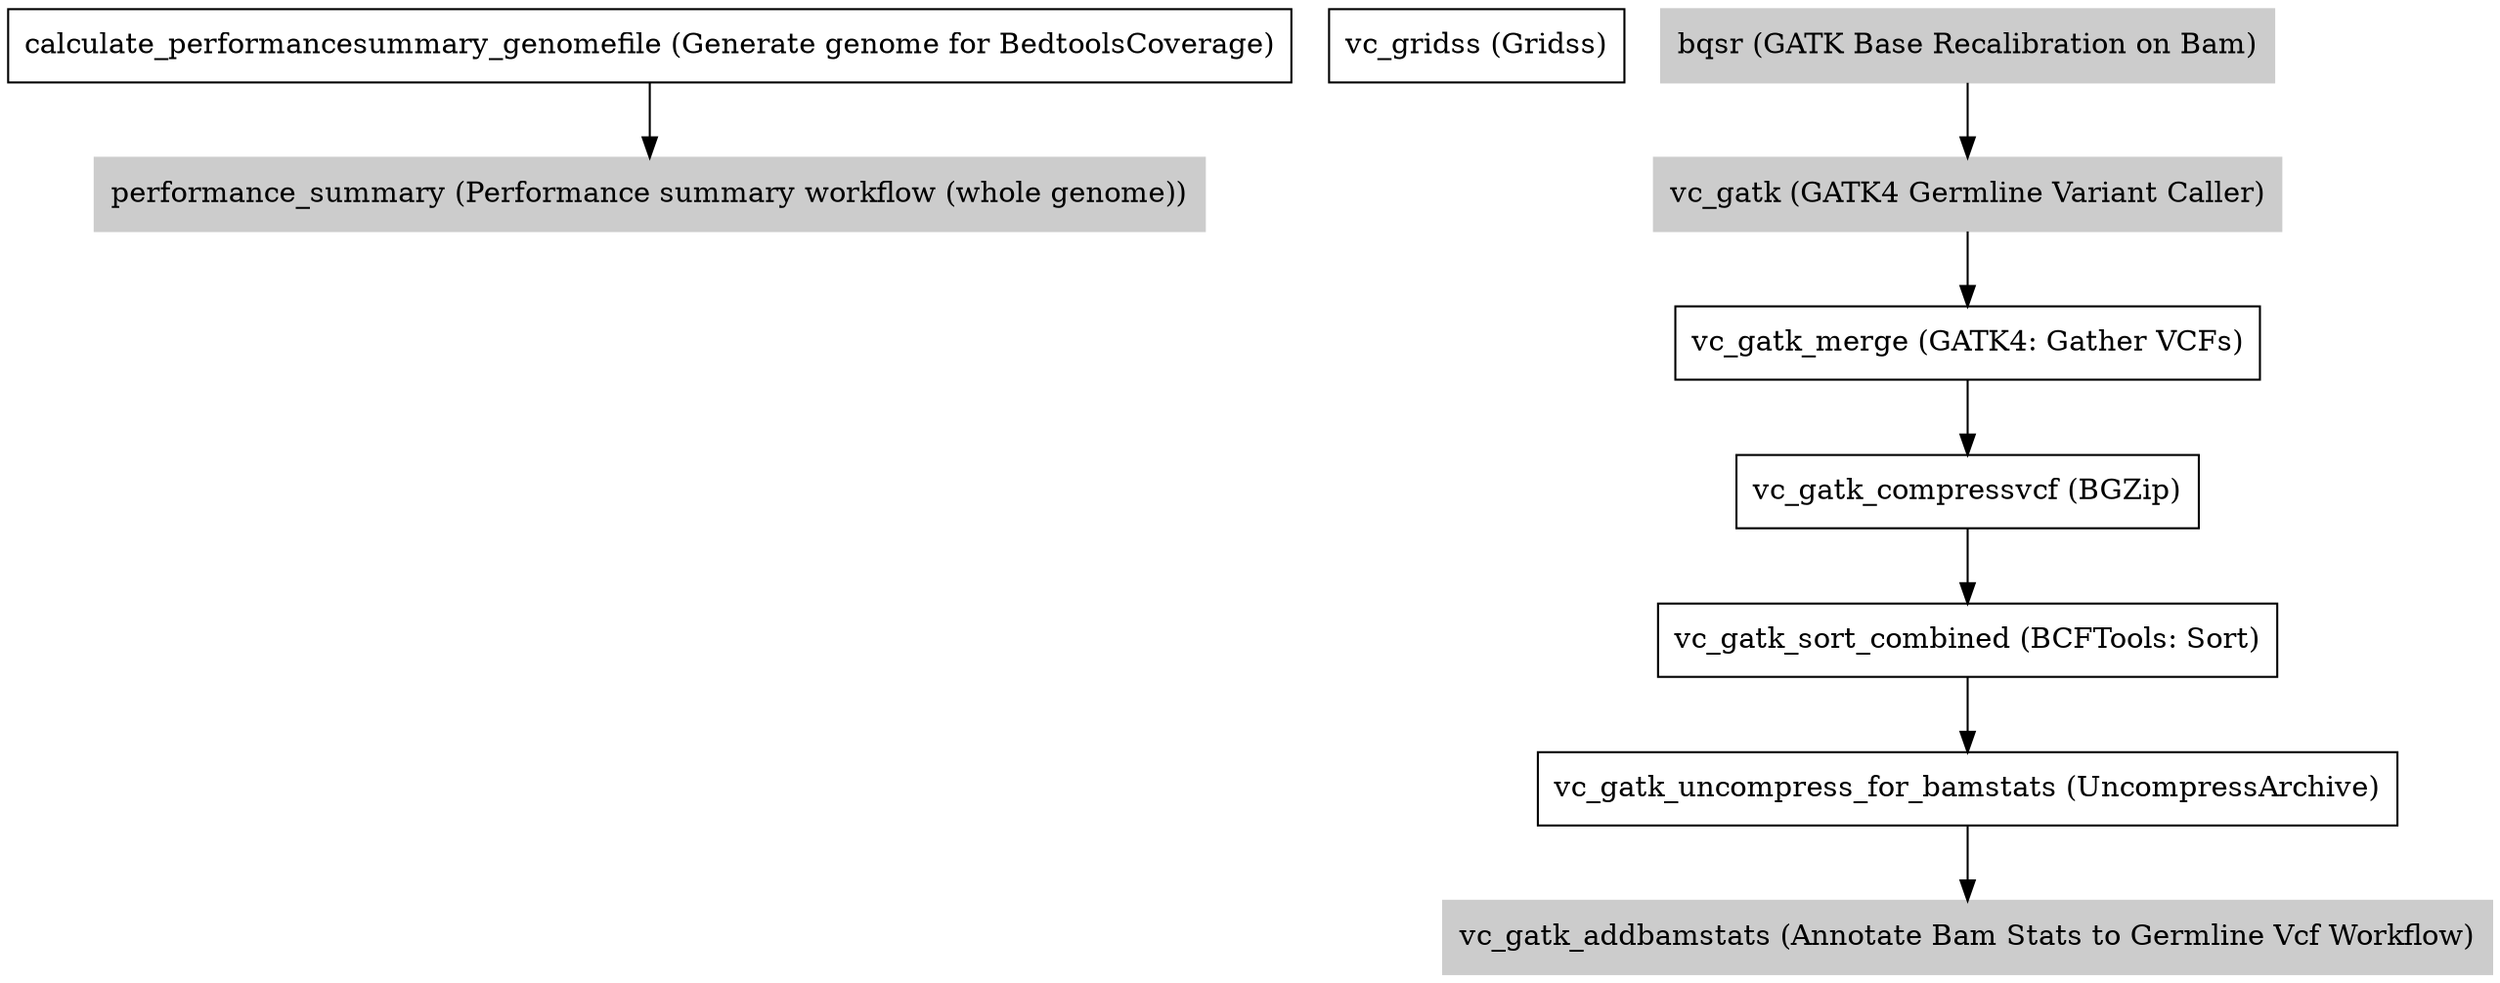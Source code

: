 // WGS Germline (GATK) [VARIANTS only]
digraph WGSGermlineGATKVariantsOnly {
	node [shape=record]
	calculate_performancesummary_genomefile [label="calculate_performancesummary_genomefile (Generate genome for BedtoolsCoverage)"]
	performance_summary [label="performance_summary (Performance summary workflow (whole genome))" color=grey80 style=filled]
	vc_gridss [label="vc_gridss (Gridss)"]
	bqsr [label="bqsr (GATK Base Recalibration on Bam)" color=grey80 style=filled]
	vc_gatk [label="vc_gatk (GATK4 Germline Variant Caller)" color=grey80 style=filled]
	vc_gatk_merge [label="vc_gatk_merge (GATK4: Gather VCFs)"]
	vc_gatk_compressvcf [label="vc_gatk_compressvcf (BGZip)"]
	vc_gatk_sort_combined [label="vc_gatk_sort_combined (BCFTools: Sort)"]
	vc_gatk_uncompress_for_bamstats [label="vc_gatk_uncompress_for_bamstats (UncompressArchive)"]
	vc_gatk_addbamstats [label="vc_gatk_addbamstats (Annotate Bam Stats to Germline Vcf Workflow)" color=grey80 style=filled]
	calculate_performancesummary_genomefile -> performance_summary
	bqsr -> vc_gatk
	vc_gatk -> vc_gatk_merge
	vc_gatk_merge -> vc_gatk_compressvcf
	vc_gatk_compressvcf -> vc_gatk_sort_combined
	vc_gatk_sort_combined -> vc_gatk_uncompress_for_bamstats
	vc_gatk_uncompress_for_bamstats -> vc_gatk_addbamstats
}
